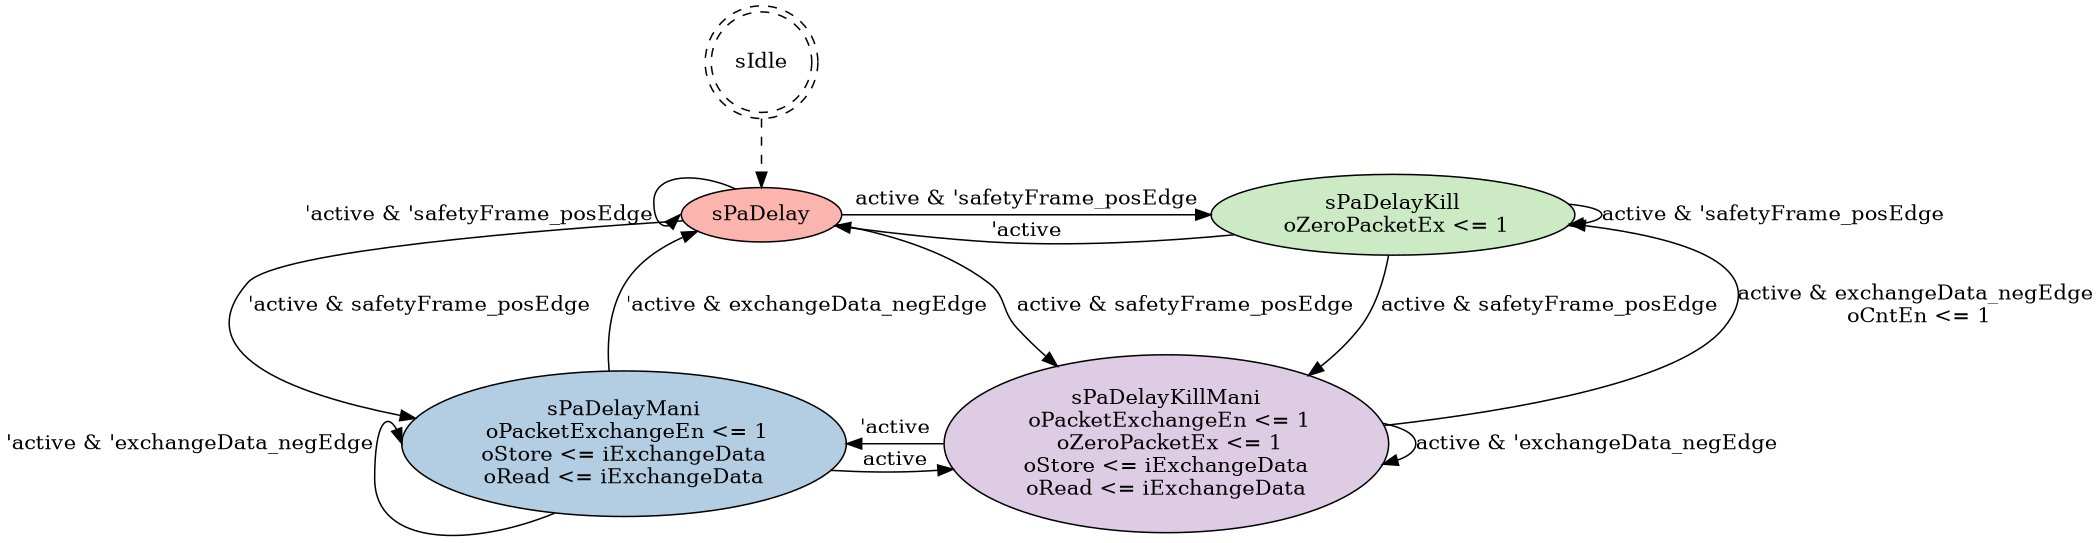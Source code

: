 digraph finite_state_machine {
    rankdir=TB;
    size="14!,10"; resolution=100;

    node [colorscheme = pastel19];
    node [style=dashed,fillcolor=6, shape = doublecircle]; sIdle;

    node [style=filled, fillcolor=1, shape = ellipse, label="sPaDelay"] sPaDelay;
    node [style=filled, fillcolor=2, shape = ellipse, label="sPaDelayMani\n oPacketExchangeEn <= 1\noStore <= iExchangeData\noRead <= iExchangeData"] sPaDelayMani;
    node [style=filled, fillcolor=3, shape = ellipse, label="sPaDelayKill\n oZeroPacketEx <= 1"] sPaDelayKill;
    node [style=filled, fillcolor=4, shape = ellipse, label="sPaDelayKillMani\n oPacketExchangeEn <= 1\n oZeroPacketEx <= 1\noStore <= iExchangeData\noRead <= iExchangeData"] sPaDelayKillMani;



    sIdle -> sPaDelay    [ style="dashed" ];


    sPaDelay -> sPaDelayKill        [label = "active & 'safetyFrame_posEdge"];
    sPaDelay -> sPaDelayKillMani    [label = "active & safetyFrame_posEdge"];
    sPaDelay -> sPaDelayMani        [label = "'active & safetyFrame_posEdge"];
    sPaDelay -> sPaDelay            [label = "'active & 'safetyFrame_posEdge" tailport=nw, headport=w];


    sPaDelayMani -> sPaDelayKillMani    [label = "active"];
    sPaDelayMani -> sPaDelay            [label = "'active & exchangeData_negEdge"];
    sPaDelayMani -> sPaDelayMani        [label = "'active & 'exchangeData_negEdge" tailport=sw, headport=w];


    sPaDelayKill -> sPaDelay            [label = "'active"];
    sPaDelayKill -> sPaDelayKillMani    [label = "active & safetyFrame_posEdge"];
    sPaDelayKill -> sPaDelayKill        [label = "active & 'safetyFrame_posEdge"];


    sPaDelayKillMani -> sPaDelayMani        [label = "'active"];
    sPaDelayKillMani -> sPaDelayKill        [label = "active & exchangeData_negEdge\n oCntEn <= 1"];
    sPaDelayKillMani -> sPaDelayKillMani    [label = "active & 'exchangeData_negEdge"];


    { rank=same; sPaDelay sPaDelayKill}
    { rank=same; sPaDelayMani sPaDelayKillMani}

}